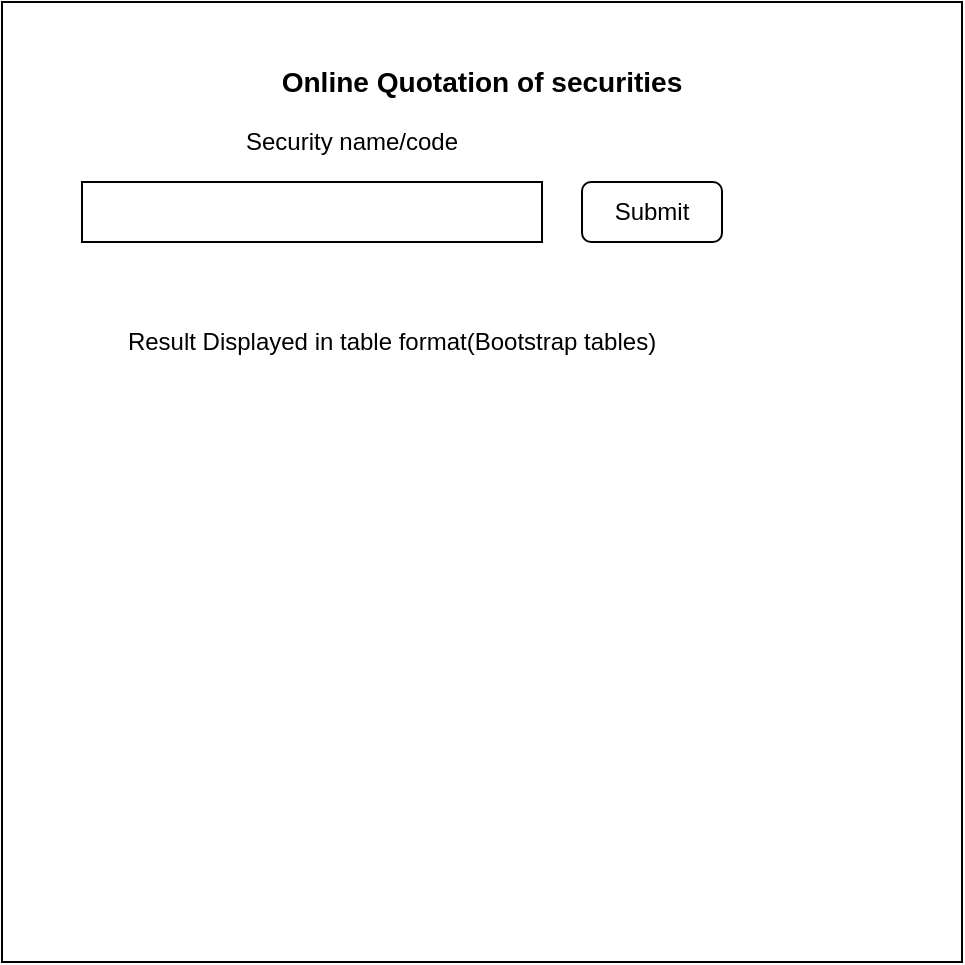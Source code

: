 <mxfile version="14.5.3" type="github"><diagram id="o3qOsEcthQLe_J-Yz9Vt" name="Page-1"><mxGraphModel dx="946" dy="545" grid="1" gridSize="10" guides="1" tooltips="1" connect="1" arrows="1" fold="1" page="1" pageScale="1" pageWidth="850" pageHeight="1100" math="0" shadow="0"><root><mxCell id="0"/><mxCell id="1" parent="0"/><mxCell id="qyc74tzrpr1BV0WZs4BU-1" value="" style="whiteSpace=wrap;html=1;aspect=fixed;" vertex="1" parent="1"><mxGeometry x="150" y="80" width="480" height="480" as="geometry"/></mxCell><mxCell id="qyc74tzrpr1BV0WZs4BU-3" value="&lt;h3&gt;Online Quotation of securities&lt;/h3&gt;" style="text;html=1;strokeColor=none;fillColor=none;align=center;verticalAlign=middle;whiteSpace=wrap;rounded=0;" vertex="1" parent="1"><mxGeometry x="265" y="110" width="250" height="20" as="geometry"/></mxCell><mxCell id="qyc74tzrpr1BV0WZs4BU-4" value="" style="rounded=0;whiteSpace=wrap;html=1;" vertex="1" parent="1"><mxGeometry x="190" y="170" width="230" height="30" as="geometry"/></mxCell><mxCell id="qyc74tzrpr1BV0WZs4BU-5" value="Submit" style="rounded=1;whiteSpace=wrap;html=1;" vertex="1" parent="1"><mxGeometry x="440" y="170" width="70" height="30" as="geometry"/></mxCell><mxCell id="qyc74tzrpr1BV0WZs4BU-6" value="Security name/code" style="text;html=1;strokeColor=none;fillColor=none;align=center;verticalAlign=middle;whiteSpace=wrap;rounded=0;" vertex="1" parent="1"><mxGeometry x="200" y="140" width="250" height="20" as="geometry"/></mxCell><mxCell id="qyc74tzrpr1BV0WZs4BU-8" value="Result Displayed in table format(Bootstrap tables)" style="text;html=1;strokeColor=none;fillColor=none;align=center;verticalAlign=middle;whiteSpace=wrap;rounded=0;" vertex="1" parent="1"><mxGeometry x="210" y="230" width="270" height="40" as="geometry"/></mxCell></root></mxGraphModel></diagram></mxfile>
